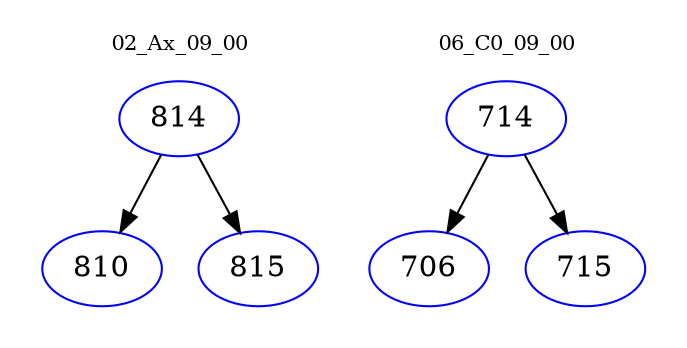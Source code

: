 digraph{
subgraph cluster_0 {
color = white
label = "02_Ax_09_00";
fontsize=10;
T0_814 [label="814", color="blue"]
T0_814 -> T0_810 [color="black"]
T0_810 [label="810", color="blue"]
T0_814 -> T0_815 [color="black"]
T0_815 [label="815", color="blue"]
}
subgraph cluster_1 {
color = white
label = "06_C0_09_00";
fontsize=10;
T1_714 [label="714", color="blue"]
T1_714 -> T1_706 [color="black"]
T1_706 [label="706", color="blue"]
T1_714 -> T1_715 [color="black"]
T1_715 [label="715", color="blue"]
}
}
